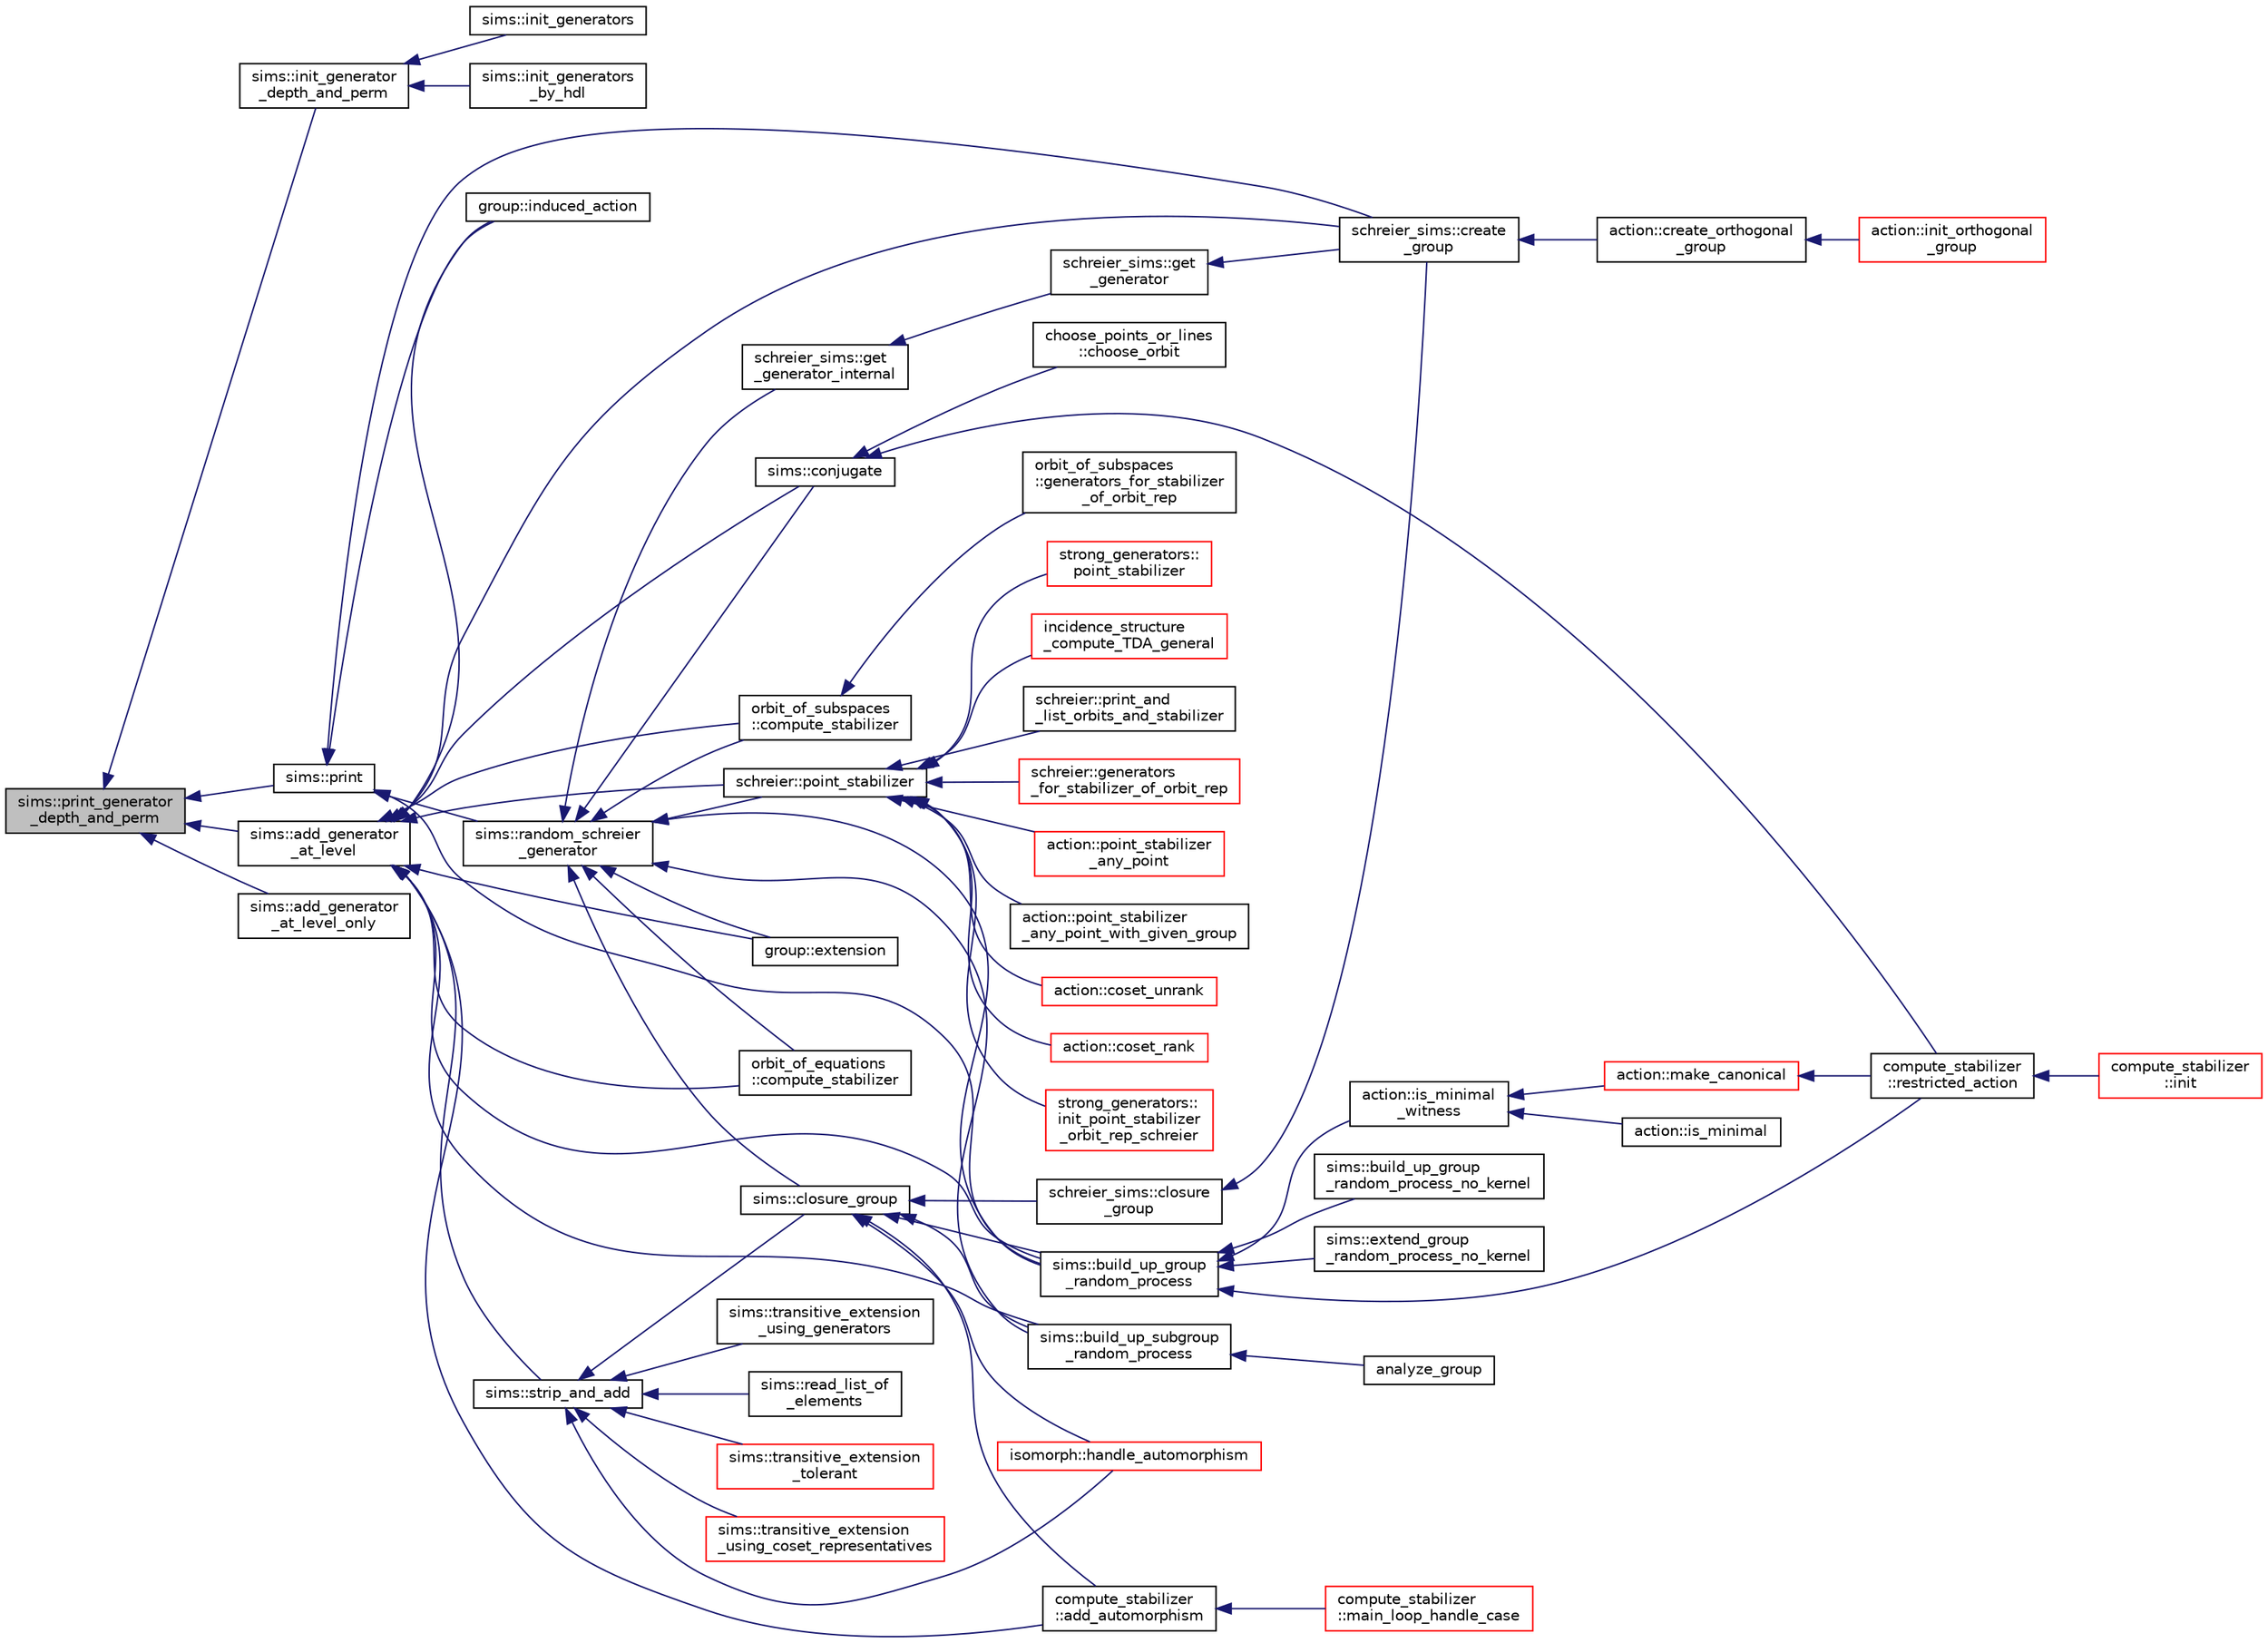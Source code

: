 digraph "sims::print_generator_depth_and_perm"
{
  edge [fontname="Helvetica",fontsize="10",labelfontname="Helvetica",labelfontsize="10"];
  node [fontname="Helvetica",fontsize="10",shape=record];
  rankdir="LR";
  Node8753 [label="sims::print_generator\l_depth_and_perm",height=0.2,width=0.4,color="black", fillcolor="grey75", style="filled", fontcolor="black"];
  Node8753 -> Node8754 [dir="back",color="midnightblue",fontsize="10",style="solid",fontname="Helvetica"];
  Node8754 [label="sims::init_generator\l_depth_and_perm",height=0.2,width=0.4,color="black", fillcolor="white", style="filled",URL="$d9/df3/classsims.html#af8c21505bf172665ba503cf3138f38cd"];
  Node8754 -> Node8755 [dir="back",color="midnightblue",fontsize="10",style="solid",fontname="Helvetica"];
  Node8755 [label="sims::init_generators",height=0.2,width=0.4,color="black", fillcolor="white", style="filled",URL="$d9/df3/classsims.html#a2917ebf2dc37af6cfa39310549994d98"];
  Node8754 -> Node8756 [dir="back",color="midnightblue",fontsize="10",style="solid",fontname="Helvetica"];
  Node8756 [label="sims::init_generators\l_by_hdl",height=0.2,width=0.4,color="black", fillcolor="white", style="filled",URL="$d9/df3/classsims.html#a116abb02245f99c0152d867e0e640c77"];
  Node8753 -> Node8757 [dir="back",color="midnightblue",fontsize="10",style="solid",fontname="Helvetica"];
  Node8757 [label="sims::print",height=0.2,width=0.4,color="black", fillcolor="white", style="filled",URL="$d9/df3/classsims.html#a93c3d22dc3ac6d78acc60bad65234944"];
  Node8757 -> Node8758 [dir="back",color="midnightblue",fontsize="10",style="solid",fontname="Helvetica"];
  Node8758 [label="group::induced_action",height=0.2,width=0.4,color="black", fillcolor="white", style="filled",URL="$d1/db7/classgroup.html#af6664c64704eb397874f42ed1ac7fed1"];
  Node8757 -> Node8759 [dir="back",color="midnightblue",fontsize="10",style="solid",fontname="Helvetica"];
  Node8759 [label="schreier_sims::create\l_group",height=0.2,width=0.4,color="black", fillcolor="white", style="filled",URL="$d0/da8/classschreier__sims.html#a1423aec8f5f7f69d0518cd4e69e29b07"];
  Node8759 -> Node8760 [dir="back",color="midnightblue",fontsize="10",style="solid",fontname="Helvetica"];
  Node8760 [label="action::create_orthogonal\l_group",height=0.2,width=0.4,color="black", fillcolor="white", style="filled",URL="$d2/d86/classaction.html#a9ec9857e52b35c91c52964a1c5701128"];
  Node8760 -> Node8761 [dir="back",color="midnightblue",fontsize="10",style="solid",fontname="Helvetica"];
  Node8761 [label="action::init_orthogonal\l_group",height=0.2,width=0.4,color="red", fillcolor="white", style="filled",URL="$d2/d86/classaction.html#a2cfe124956ed67d8b7a927bb44847cc2"];
  Node8757 -> Node8769 [dir="back",color="midnightblue",fontsize="10",style="solid",fontname="Helvetica"];
  Node8769 [label="sims::random_schreier\l_generator",height=0.2,width=0.4,color="black", fillcolor="white", style="filled",URL="$d9/df3/classsims.html#aaa77048e586c36a7639fa61ff66e0a23"];
  Node8769 -> Node8770 [dir="back",color="midnightblue",fontsize="10",style="solid",fontname="Helvetica"];
  Node8770 [label="schreier::point_stabilizer",height=0.2,width=0.4,color="black", fillcolor="white", style="filled",URL="$d3/dd6/classschreier.html#a976a31dfe3238284d96fc200532c7077"];
  Node8770 -> Node8771 [dir="back",color="midnightblue",fontsize="10",style="solid",fontname="Helvetica"];
  Node8771 [label="incidence_structure\l_compute_TDA_general",height=0.2,width=0.4,color="red", fillcolor="white", style="filled",URL="$df/d74/tl__geometry_8h.html#a21ab759f6e646f3fe703c17f39361448"];
  Node8770 -> Node8776 [dir="back",color="midnightblue",fontsize="10",style="solid",fontname="Helvetica"];
  Node8776 [label="schreier::print_and\l_list_orbits_and_stabilizer",height=0.2,width=0.4,color="black", fillcolor="white", style="filled",URL="$d3/dd6/classschreier.html#ad6b4fa4094b8c359f67b73fa73d7a159"];
  Node8770 -> Node8777 [dir="back",color="midnightblue",fontsize="10",style="solid",fontname="Helvetica"];
  Node8777 [label="schreier::generators\l_for_stabilizer_of_orbit_rep",height=0.2,width=0.4,color="red", fillcolor="white", style="filled",URL="$d3/dd6/classschreier.html#afd6fcc50900894e183d838f09e840da6"];
  Node8770 -> Node8791 [dir="back",color="midnightblue",fontsize="10",style="solid",fontname="Helvetica"];
  Node8791 [label="action::point_stabilizer\l_any_point",height=0.2,width=0.4,color="red", fillcolor="white", style="filled",URL="$d2/d86/classaction.html#a32ab18e3be9f4412d340ee94de405c13"];
  Node8770 -> Node8793 [dir="back",color="midnightblue",fontsize="10",style="solid",fontname="Helvetica"];
  Node8793 [label="action::point_stabilizer\l_any_point_with_given_group",height=0.2,width=0.4,color="black", fillcolor="white", style="filled",URL="$d2/d86/classaction.html#a4892e0399ba1be9d5f0aae001f18d663"];
  Node8770 -> Node8794 [dir="back",color="midnightblue",fontsize="10",style="solid",fontname="Helvetica"];
  Node8794 [label="action::coset_unrank",height=0.2,width=0.4,color="red", fillcolor="white", style="filled",URL="$d2/d86/classaction.html#aeabf488f671d4e77a8a892eb58d82b34"];
  Node8770 -> Node8823 [dir="back",color="midnightblue",fontsize="10",style="solid",fontname="Helvetica"];
  Node8823 [label="action::coset_rank",height=0.2,width=0.4,color="red", fillcolor="white", style="filled",URL="$d2/d86/classaction.html#a5757c5b9562366be88526cc943c015e0"];
  Node8770 -> Node8827 [dir="back",color="midnightblue",fontsize="10",style="solid",fontname="Helvetica"];
  Node8827 [label="strong_generators::\linit_point_stabilizer\l_orbit_rep_schreier",height=0.2,width=0.4,color="red", fillcolor="white", style="filled",URL="$dc/d09/classstrong__generators.html#abca7016c4618063c8c65a62c4ca889b9"];
  Node8770 -> Node8829 [dir="back",color="midnightblue",fontsize="10",style="solid",fontname="Helvetica"];
  Node8829 [label="strong_generators::\lpoint_stabilizer",height=0.2,width=0.4,color="red", fillcolor="white", style="filled",URL="$dc/d09/classstrong__generators.html#ad7ce398640e75836a6a4dde4e305e9e0"];
  Node8769 -> Node8836 [dir="back",color="midnightblue",fontsize="10",style="solid",fontname="Helvetica"];
  Node8836 [label="group::extension",height=0.2,width=0.4,color="black", fillcolor="white", style="filled",URL="$d1/db7/classgroup.html#a798cd01cad4d5616b67fa456b8b04008"];
  Node8769 -> Node8837 [dir="back",color="midnightblue",fontsize="10",style="solid",fontname="Helvetica"];
  Node8837 [label="schreier_sims::get\l_generator_internal",height=0.2,width=0.4,color="black", fillcolor="white", style="filled",URL="$d0/da8/classschreier__sims.html#a8d2feedf9ac36e320ec0999b868a8f7b"];
  Node8837 -> Node8838 [dir="back",color="midnightblue",fontsize="10",style="solid",fontname="Helvetica"];
  Node8838 [label="schreier_sims::get\l_generator",height=0.2,width=0.4,color="black", fillcolor="white", style="filled",URL="$d0/da8/classschreier__sims.html#ab8cc956f8a60d3a28ff2418973a4ca58"];
  Node8838 -> Node8759 [dir="back",color="midnightblue",fontsize="10",style="solid",fontname="Helvetica"];
  Node8769 -> Node8839 [dir="back",color="midnightblue",fontsize="10",style="solid",fontname="Helvetica"];
  Node8839 [label="sims::conjugate",height=0.2,width=0.4,color="black", fillcolor="white", style="filled",URL="$d9/df3/classsims.html#ae5fdcadcb51929b4f5c02347384d8b8d"];
  Node8839 -> Node8840 [dir="back",color="midnightblue",fontsize="10",style="solid",fontname="Helvetica"];
  Node8840 [label="compute_stabilizer\l::restricted_action",height=0.2,width=0.4,color="black", fillcolor="white", style="filled",URL="$d8/d30/classcompute__stabilizer.html#a895df470da0ac14f812c3c4b6f2280b9"];
  Node8840 -> Node8841 [dir="back",color="midnightblue",fontsize="10",style="solid",fontname="Helvetica"];
  Node8841 [label="compute_stabilizer\l::init",height=0.2,width=0.4,color="red", fillcolor="white", style="filled",URL="$d8/d30/classcompute__stabilizer.html#a36a1729430f317a65559220a8206a7d7"];
  Node8839 -> Node8851 [dir="back",color="midnightblue",fontsize="10",style="solid",fontname="Helvetica"];
  Node8851 [label="choose_points_or_lines\l::choose_orbit",height=0.2,width=0.4,color="black", fillcolor="white", style="filled",URL="$d6/d75/classchoose__points__or__lines.html#a17def7dc2b9407b483d887fb24fab74d"];
  Node8769 -> Node8852 [dir="back",color="midnightblue",fontsize="10",style="solid",fontname="Helvetica"];
  Node8852 [label="sims::build_up_group\l_random_process",height=0.2,width=0.4,color="black", fillcolor="white", style="filled",URL="$d9/df3/classsims.html#afde54d656304b5a92459615f2690ea64"];
  Node8852 -> Node8853 [dir="back",color="midnightblue",fontsize="10",style="solid",fontname="Helvetica"];
  Node8853 [label="action::is_minimal\l_witness",height=0.2,width=0.4,color="black", fillcolor="white", style="filled",URL="$d2/d86/classaction.html#aabf5ea4227f124eac2badc5d5225e220"];
  Node8853 -> Node8854 [dir="back",color="midnightblue",fontsize="10",style="solid",fontname="Helvetica"];
  Node8854 [label="action::is_minimal",height=0.2,width=0.4,color="black", fillcolor="white", style="filled",URL="$d2/d86/classaction.html#a1905e4012d6352a0337f6ee25ef3a875"];
  Node8853 -> Node8855 [dir="back",color="midnightblue",fontsize="10",style="solid",fontname="Helvetica"];
  Node8855 [label="action::make_canonical",height=0.2,width=0.4,color="red", fillcolor="white", style="filled",URL="$d2/d86/classaction.html#ae20ff0b8d092d2eddf9b661fb8821fd2"];
  Node8855 -> Node8840 [dir="back",color="midnightblue",fontsize="10",style="solid",fontname="Helvetica"];
  Node8852 -> Node8863 [dir="back",color="midnightblue",fontsize="10",style="solid",fontname="Helvetica"];
  Node8863 [label="sims::build_up_group\l_random_process_no_kernel",height=0.2,width=0.4,color="black", fillcolor="white", style="filled",URL="$d9/df3/classsims.html#a33747471a3e1ebdee59aff4edde62669"];
  Node8852 -> Node8864 [dir="back",color="midnightblue",fontsize="10",style="solid",fontname="Helvetica"];
  Node8864 [label="sims::extend_group\l_random_process_no_kernel",height=0.2,width=0.4,color="black", fillcolor="white", style="filled",URL="$d9/df3/classsims.html#a20958fd83e43b33c009e873b9df2fa11"];
  Node8852 -> Node8840 [dir="back",color="midnightblue",fontsize="10",style="solid",fontname="Helvetica"];
  Node8769 -> Node8865 [dir="back",color="midnightblue",fontsize="10",style="solid",fontname="Helvetica"];
  Node8865 [label="sims::closure_group",height=0.2,width=0.4,color="black", fillcolor="white", style="filled",URL="$d9/df3/classsims.html#a7ecab5d843b1960ba9386e1b5dd41b95"];
  Node8865 -> Node8866 [dir="back",color="midnightblue",fontsize="10",style="solid",fontname="Helvetica"];
  Node8866 [label="schreier_sims::closure\l_group",height=0.2,width=0.4,color="black", fillcolor="white", style="filled",URL="$d0/da8/classschreier__sims.html#ab7b5e8db97b550983b0213f713365feb"];
  Node8866 -> Node8759 [dir="back",color="midnightblue",fontsize="10",style="solid",fontname="Helvetica"];
  Node8865 -> Node8852 [dir="back",color="midnightblue",fontsize="10",style="solid",fontname="Helvetica"];
  Node8865 -> Node8867 [dir="back",color="midnightblue",fontsize="10",style="solid",fontname="Helvetica"];
  Node8867 [label="sims::build_up_subgroup\l_random_process",height=0.2,width=0.4,color="black", fillcolor="white", style="filled",URL="$d9/df3/classsims.html#abd2e45239922c514c61c6ac523b72af0"];
  Node8867 -> Node8868 [dir="back",color="midnightblue",fontsize="10",style="solid",fontname="Helvetica"];
  Node8868 [label="analyze_group",height=0.2,width=0.4,color="black", fillcolor="white", style="filled",URL="$d0/d76/tl__algebra__and__number__theory_8h.html#acc445ef9d19e7fe78fbe1a057328958e"];
  Node8865 -> Node8869 [dir="back",color="midnightblue",fontsize="10",style="solid",fontname="Helvetica"];
  Node8869 [label="compute_stabilizer\l::add_automorphism",height=0.2,width=0.4,color="black", fillcolor="white", style="filled",URL="$d8/d30/classcompute__stabilizer.html#a502a7a928fa84be6c9ae36d5dac36b54"];
  Node8869 -> Node8861 [dir="back",color="midnightblue",fontsize="10",style="solid",fontname="Helvetica"];
  Node8861 [label="compute_stabilizer\l::main_loop_handle_case",height=0.2,width=0.4,color="red", fillcolor="white", style="filled",URL="$d8/d30/classcompute__stabilizer.html#a040fb5c6ad50133c5a16a35ed5b2ecc4"];
  Node8865 -> Node8870 [dir="back",color="midnightblue",fontsize="10",style="solid",fontname="Helvetica"];
  Node8870 [label="isomorph::handle_automorphism",height=0.2,width=0.4,color="red", fillcolor="white", style="filled",URL="$d3/d5f/classisomorph.html#a95e0ae39f992234f7cbeb6f1d57d82df"];
  Node8769 -> Node8867 [dir="back",color="midnightblue",fontsize="10",style="solid",fontname="Helvetica"];
  Node8769 -> Node8878 [dir="back",color="midnightblue",fontsize="10",style="solid",fontname="Helvetica"];
  Node8878 [label="orbit_of_equations\l::compute_stabilizer",height=0.2,width=0.4,color="black", fillcolor="white", style="filled",URL="$dd/d23/classorbit__of__equations.html#ae91b1fc7aaed29d4cd3ece65d39eb300"];
  Node8769 -> Node8879 [dir="back",color="midnightblue",fontsize="10",style="solid",fontname="Helvetica"];
  Node8879 [label="orbit_of_subspaces\l::compute_stabilizer",height=0.2,width=0.4,color="black", fillcolor="white", style="filled",URL="$d5/d64/classorbit__of__subspaces.html#a417479ac6c67e0a70ccd873212f504a9"];
  Node8879 -> Node8880 [dir="back",color="midnightblue",fontsize="10",style="solid",fontname="Helvetica"];
  Node8880 [label="orbit_of_subspaces\l::generators_for_stabilizer\l_of_orbit_rep",height=0.2,width=0.4,color="black", fillcolor="white", style="filled",URL="$d5/d64/classorbit__of__subspaces.html#a79caaec8e5a402678982e3eb29ca7053"];
  Node8757 -> Node8852 [dir="back",color="midnightblue",fontsize="10",style="solid",fontname="Helvetica"];
  Node8753 -> Node8881 [dir="back",color="midnightblue",fontsize="10",style="solid",fontname="Helvetica"];
  Node8881 [label="sims::add_generator\l_at_level",height=0.2,width=0.4,color="black", fillcolor="white", style="filled",URL="$d9/df3/classsims.html#ac9f0f17058381524d70645e9d6893e4d"];
  Node8881 -> Node8770 [dir="back",color="midnightblue",fontsize="10",style="solid",fontname="Helvetica"];
  Node8881 -> Node8758 [dir="back",color="midnightblue",fontsize="10",style="solid",fontname="Helvetica"];
  Node8881 -> Node8836 [dir="back",color="midnightblue",fontsize="10",style="solid",fontname="Helvetica"];
  Node8881 -> Node8759 [dir="back",color="midnightblue",fontsize="10",style="solid",fontname="Helvetica"];
  Node8881 -> Node8882 [dir="back",color="midnightblue",fontsize="10",style="solid",fontname="Helvetica"];
  Node8882 [label="sims::strip_and_add",height=0.2,width=0.4,color="black", fillcolor="white", style="filled",URL="$d9/df3/classsims.html#a9b8596883351af7ca772a7b0866a4027"];
  Node8882 -> Node8883 [dir="back",color="midnightblue",fontsize="10",style="solid",fontname="Helvetica"];
  Node8883 [label="sims::transitive_extension\l_tolerant",height=0.2,width=0.4,color="red", fillcolor="white", style="filled",URL="$d9/df3/classsims.html#a826450b2a9f6edb57f02dd84cb43dd28"];
  Node8882 -> Node8936 [dir="back",color="midnightblue",fontsize="10",style="solid",fontname="Helvetica"];
  Node8936 [label="sims::transitive_extension\l_using_coset_representatives",height=0.2,width=0.4,color="red", fillcolor="white", style="filled",URL="$d9/df3/classsims.html#a16b0c199eba22eaf54b3900896725c44"];
  Node8882 -> Node8938 [dir="back",color="midnightblue",fontsize="10",style="solid",fontname="Helvetica"];
  Node8938 [label="sims::transitive_extension\l_using_generators",height=0.2,width=0.4,color="black", fillcolor="white", style="filled",URL="$d9/df3/classsims.html#abe87d351a703b4966c4a7dc23b7bcdc3"];
  Node8882 -> Node8865 [dir="back",color="midnightblue",fontsize="10",style="solid",fontname="Helvetica"];
  Node8882 -> Node8939 [dir="back",color="midnightblue",fontsize="10",style="solid",fontname="Helvetica"];
  Node8939 [label="sims::read_list_of\l_elements",height=0.2,width=0.4,color="black", fillcolor="white", style="filled",URL="$d9/df3/classsims.html#ab7bb352911a48cf5c83b943be651f747"];
  Node8882 -> Node8870 [dir="back",color="midnightblue",fontsize="10",style="solid",fontname="Helvetica"];
  Node8881 -> Node8839 [dir="back",color="midnightblue",fontsize="10",style="solid",fontname="Helvetica"];
  Node8881 -> Node8852 [dir="back",color="midnightblue",fontsize="10",style="solid",fontname="Helvetica"];
  Node8881 -> Node8867 [dir="back",color="midnightblue",fontsize="10",style="solid",fontname="Helvetica"];
  Node8881 -> Node8869 [dir="back",color="midnightblue",fontsize="10",style="solid",fontname="Helvetica"];
  Node8881 -> Node8878 [dir="back",color="midnightblue",fontsize="10",style="solid",fontname="Helvetica"];
  Node8881 -> Node8879 [dir="back",color="midnightblue",fontsize="10",style="solid",fontname="Helvetica"];
  Node8753 -> Node8940 [dir="back",color="midnightblue",fontsize="10",style="solid",fontname="Helvetica"];
  Node8940 [label="sims::add_generator\l_at_level_only",height=0.2,width=0.4,color="black", fillcolor="white", style="filled",URL="$d9/df3/classsims.html#aed07e3f4041b31d62479ed90c4cc88c8"];
}
